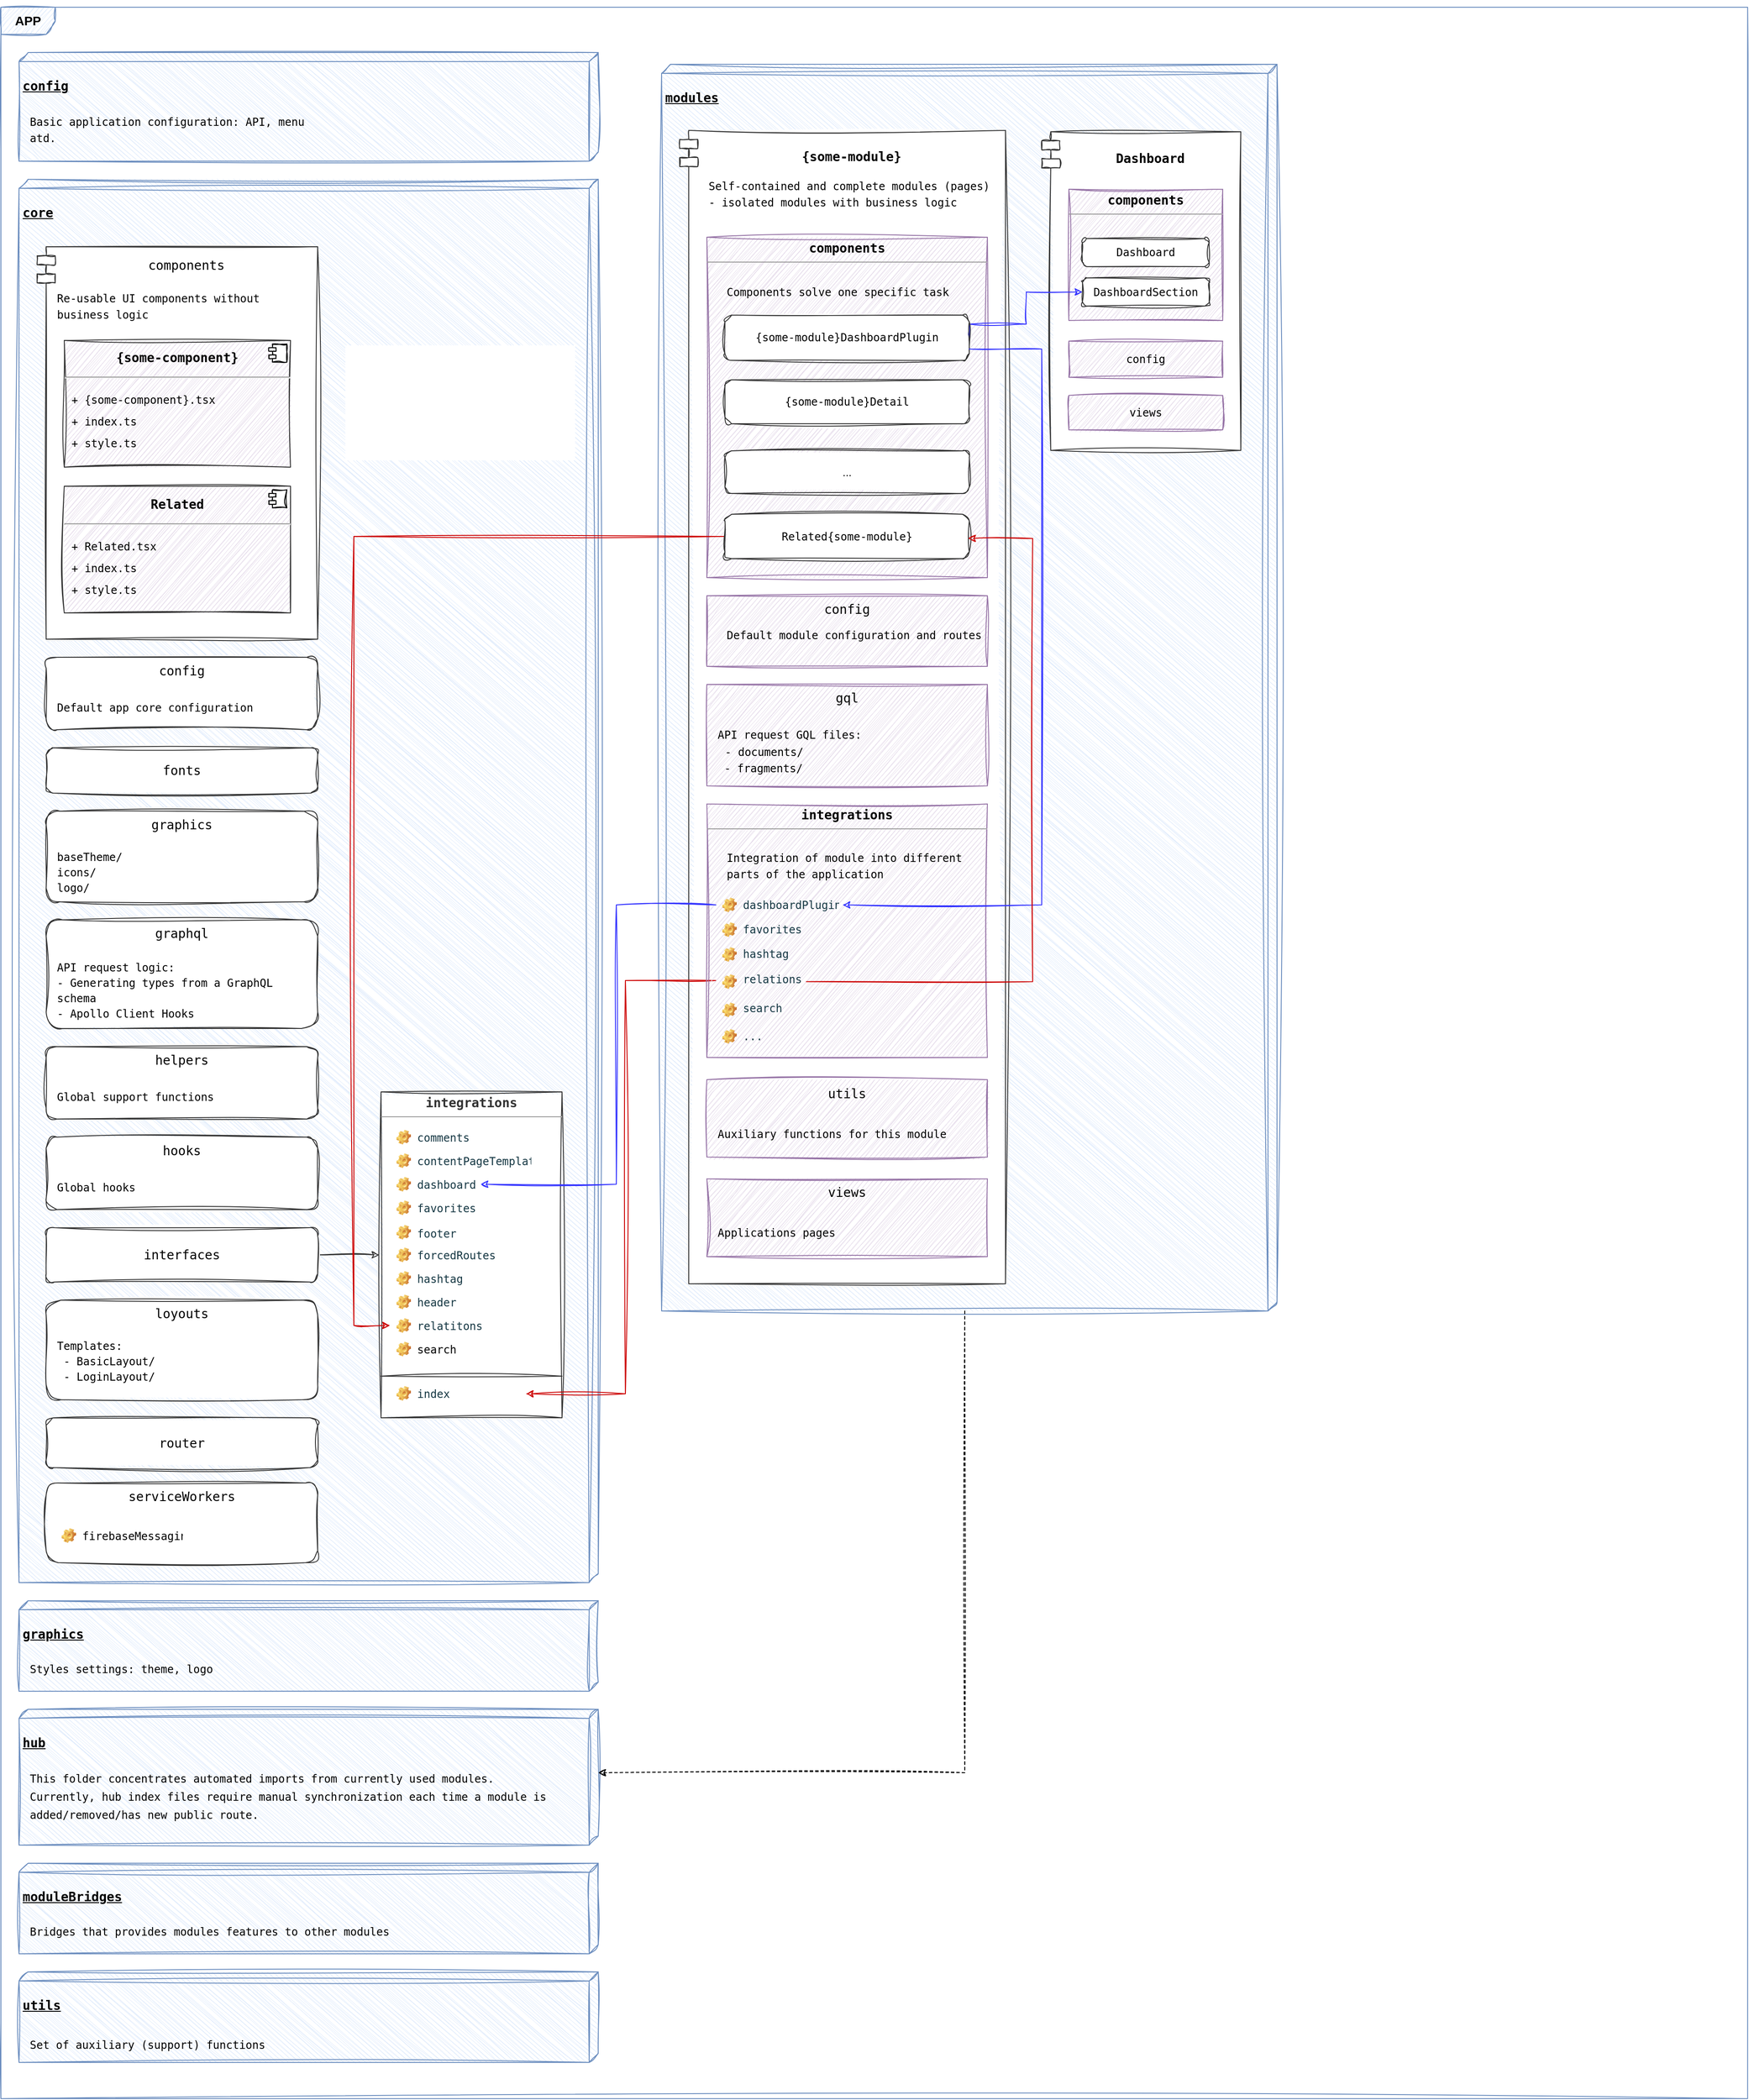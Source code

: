 <mxfile version="22.0.8" type="github">
  <diagram name="Page-1" id="Y3dpBx2czhUlw8gVgYeN">
    <mxGraphModel dx="1953" dy="2328" grid="1" gridSize="10" guides="1" tooltips="1" connect="1" arrows="1" fold="1" page="1" pageScale="1" pageWidth="850" pageHeight="1100" math="0" shadow="0">
      <root>
        <mxCell id="0" />
        <mxCell id="1" parent="0" />
        <mxCell id="_rkBrbnvYBGXYP3k8nYn-187" value="&lt;h3&gt;&lt;b&gt;APP&lt;/b&gt;&lt;/h3&gt;" style="shape=umlFrame;whiteSpace=wrap;html=1;pointerEvents=0;labelBackgroundColor=none;fillColor=#dae8fc;strokeColor=#6c8ebf;sketch=1;curveFitting=1;jiggle=2;" parent="1" vertex="1">
          <mxGeometry x="150" y="-1020" width="1930" height="2310" as="geometry" />
        </mxCell>
        <mxCell id="_rkBrbnvYBGXYP3k8nYn-163" value="&lt;h3&gt;&lt;code&gt;core&lt;/code&gt;&lt;br&gt;&lt;/h3&gt;" style="verticalAlign=top;align=left;spacingTop=8;spacingLeft=2;spacingRight=12;shape=cube;size=10;direction=south;fontStyle=4;html=1;whiteSpace=wrap;labelBackgroundColor=none;fillColor=#dae8fc;strokeColor=#6c8ebf;sketch=1;curveFitting=1;jiggle=2;" parent="1" vertex="1">
          <mxGeometry x="170" y="-830" width="640" height="1550" as="geometry" />
        </mxCell>
        <mxCell id="_rkBrbnvYBGXYP3k8nYn-166" value="&lt;code&gt;&lt;font style=&quot;font-size: 14px;&quot;&gt;config&lt;/font&gt;&lt;/code&gt;" style="rounded=1;whiteSpace=wrap;html=1;labelBackgroundColor=none;sketch=1;curveFitting=1;jiggle=2;verticalAlign=top;strokeColor=#333333;" parent="1" vertex="1">
          <mxGeometry x="200" y="-302" width="300" height="80" as="geometry" />
        </mxCell>
        <mxCell id="_rkBrbnvYBGXYP3k8nYn-174" value="&lt;code&gt;&lt;font style=&quot;font-size: 14px;&quot;&gt;serviceWorkers&lt;/font&gt;&lt;/code&gt;" style="rounded=1;whiteSpace=wrap;html=1;labelBackgroundColor=none;sketch=1;curveFitting=1;jiggle=2;strokeColor=#333333;verticalAlign=top;" parent="1" vertex="1">
          <mxGeometry x="200" y="610" width="300" height="88" as="geometry" />
        </mxCell>
        <mxCell id="_rkBrbnvYBGXYP3k8nYn-175" value="&lt;code&gt;&lt;font style=&quot;font-size: 14px;&quot;&gt;router&lt;/font&gt;&lt;/code&gt;" style="rounded=1;whiteSpace=wrap;html=1;labelBackgroundColor=none;sketch=1;curveFitting=1;jiggle=2;strokeColor=#333333;" parent="1" vertex="1">
          <mxGeometry x="200" y="538" width="300" height="55" as="geometry" />
        </mxCell>
        <mxCell id="_rkBrbnvYBGXYP3k8nYn-188" value="&lt;h3&gt;&lt;code&gt;config&lt;/code&gt;&lt;br&gt;&lt;/h3&gt;" style="verticalAlign=top;align=left;spacingTop=8;spacingLeft=2;spacingRight=12;shape=cube;size=10;direction=south;fontStyle=4;html=1;whiteSpace=wrap;labelBackgroundColor=none;fillColor=#dae8fc;strokeColor=#6c8ebf;sketch=1;curveFitting=1;jiggle=2;" parent="1" vertex="1">
          <mxGeometry x="170" y="-970" width="640" height="120" as="geometry" />
        </mxCell>
        <mxCell id="_rkBrbnvYBGXYP3k8nYn-189" value="&lt;h3&gt;&lt;code&gt;graphics&lt;/code&gt;&lt;br&gt;&lt;/h3&gt;" style="verticalAlign=top;align=left;spacingTop=8;spacingLeft=2;spacingRight=12;shape=cube;size=10;direction=south;fontStyle=4;html=1;whiteSpace=wrap;labelBackgroundColor=none;fillColor=#dae8fc;strokeColor=#6c8ebf;sketch=1;curveFitting=1;jiggle=2;" parent="1" vertex="1">
          <mxGeometry x="170" y="740" width="640" height="100" as="geometry" />
        </mxCell>
        <mxCell id="_rkBrbnvYBGXYP3k8nYn-190" value="&lt;h3&gt;&lt;code&gt;hub&lt;/code&gt;&lt;br&gt;&lt;/h3&gt;" style="verticalAlign=top;align=left;spacingTop=8;spacingLeft=2;spacingRight=12;shape=cube;size=10;direction=south;fontStyle=4;html=1;whiteSpace=wrap;labelBackgroundColor=none;fillColor=#dae8fc;strokeColor=#6c8ebf;sketch=1;curveFitting=1;jiggle=2;" parent="1" vertex="1">
          <mxGeometry x="170" y="860" width="640" height="150" as="geometry" />
        </mxCell>
        <mxCell id="_rkBrbnvYBGXYP3k8nYn-191" value="&lt;h3&gt;&lt;code&gt;moduleBridges&lt;/code&gt;&lt;br&gt;&lt;/h3&gt;" style="verticalAlign=top;align=left;spacingTop=8;spacingLeft=2;spacingRight=12;shape=cube;size=10;direction=south;fontStyle=4;html=1;whiteSpace=wrap;labelBackgroundColor=none;fillColor=#dae8fc;strokeColor=#6c8ebf;sketch=1;curveFitting=1;jiggle=2;" parent="1" vertex="1">
          <mxGeometry x="170" y="1030" width="640" height="100" as="geometry" />
        </mxCell>
        <mxCell id="_rkBrbnvYBGXYP3k8nYn-192" value="&lt;h3&gt;&lt;code&gt;modules&lt;/code&gt;&lt;br&gt;&lt;/h3&gt;" style="verticalAlign=top;align=left;spacingTop=8;spacingLeft=2;spacingRight=12;shape=cube;size=10;direction=south;fontStyle=4;html=1;whiteSpace=wrap;labelBackgroundColor=none;fillColor=#dae8fc;strokeColor=#6c8ebf;sketch=1;curveFitting=1;jiggle=2;" parent="1" vertex="1">
          <mxGeometry x="880" y="-957" width="680" height="1377" as="geometry" />
        </mxCell>
        <mxCell id="_rkBrbnvYBGXYP3k8nYn-193" value="&lt;h3&gt;&lt;code&gt;utils&lt;/code&gt;&lt;br&gt;&lt;/h3&gt;" style="verticalAlign=top;align=left;spacingTop=8;spacingLeft=2;spacingRight=12;shape=cube;size=10;direction=south;fontStyle=4;html=1;whiteSpace=wrap;labelBackgroundColor=none;fillColor=#dae8fc;strokeColor=#6c8ebf;sketch=1;curveFitting=1;jiggle=2;" parent="1" vertex="1">
          <mxGeometry x="170" y="1150" width="640" height="100" as="geometry" />
        </mxCell>
        <mxCell id="_rkBrbnvYBGXYP3k8nYn-194" value="&lt;h3&gt;&lt;code style=&quot;&quot;&gt;{some-module&lt;span style=&quot;&quot; class=&quot;o&quot;&gt;}&lt;/span&gt;&lt;/code&gt;&lt;/h3&gt;" style="shape=module;align=left;spacingLeft=20;align=center;verticalAlign=top;whiteSpace=wrap;html=1;labelBackgroundColor=none;sketch=1;curveFitting=1;jiggle=2;strokeColor=#333333;" parent="1" vertex="1">
          <mxGeometry x="900" y="-884" width="360" height="1274" as="geometry" />
        </mxCell>
        <mxCell id="_rkBrbnvYBGXYP3k8nYn-195" value="&lt;code&gt;&lt;font style=&quot;font-size: 14px;&quot;&gt;config&lt;/font&gt;&lt;/code&gt;" style="html=1;whiteSpace=wrap;labelBackgroundColor=none;fillColor=#e1d5e7;strokeColor=#9673a6;sketch=1;curveFitting=1;jiggle=2;verticalAlign=top;" parent="1" vertex="1">
          <mxGeometry x="930" y="-370" width="310" height="78" as="geometry" />
        </mxCell>
        <mxCell id="_rkBrbnvYBGXYP3k8nYn-196" value="&lt;code&gt;&lt;font style=&quot;font-size: 14px;&quot;&gt;gql&lt;/font&gt;&lt;/code&gt;" style="html=1;whiteSpace=wrap;labelBackgroundColor=none;fillColor=#e1d5e7;strokeColor=#9673a6;sketch=1;curveFitting=1;jiggle=2;verticalAlign=top;" parent="1" vertex="1">
          <mxGeometry x="930" y="-272" width="310" height="112" as="geometry" />
        </mxCell>
        <mxCell id="_rkBrbnvYBGXYP3k8nYn-197" value="&lt;code&gt;&lt;font style=&quot;font-size: 14px;&quot;&gt;utils&lt;/font&gt;&lt;/code&gt;" style="html=1;whiteSpace=wrap;labelBackgroundColor=none;fillColor=#e1d5e7;strokeColor=#9673a6;sketch=1;curveFitting=1;jiggle=2;verticalAlign=top;" parent="1" vertex="1">
          <mxGeometry x="930" y="164.5" width="310" height="85.5" as="geometry" />
        </mxCell>
        <mxCell id="_rkBrbnvYBGXYP3k8nYn-198" value="&lt;code&gt;&lt;font style=&quot;font-size: 14px;&quot;&gt;views&lt;/font&gt;&lt;/code&gt;" style="html=1;whiteSpace=wrap;labelBackgroundColor=none;fillColor=#e1d5e7;strokeColor=#9673a6;sketch=1;curveFitting=1;jiggle=2;verticalAlign=top;" parent="1" vertex="1">
          <mxGeometry x="930" y="274" width="310" height="86" as="geometry" />
        </mxCell>
        <mxCell id="_rkBrbnvYBGXYP3k8nYn-199" value="&lt;h3&gt;&lt;font face=&quot;monospace&quot;&gt;Dashboard&lt;/font&gt;&lt;/h3&gt;" style="shape=module;align=left;spacingLeft=20;align=center;verticalAlign=top;whiteSpace=wrap;html=1;labelBackgroundColor=none;sketch=1;curveFitting=1;jiggle=2;strokeColor=#333333;" parent="1" vertex="1">
          <mxGeometry x="1300" y="-882.5" width="220" height="352" as="geometry" />
        </mxCell>
        <mxCell id="_rkBrbnvYBGXYP3k8nYn-200" value="&lt;code&gt;config&lt;/code&gt;" style="html=1;whiteSpace=wrap;labelBackgroundColor=none;fillColor=#e1d5e7;strokeColor=#9673a6;sketch=1;curveFitting=1;jiggle=2;" parent="1" vertex="1">
          <mxGeometry x="1330" y="-651.25" width="170" height="40" as="geometry" />
        </mxCell>
        <mxCell id="_rkBrbnvYBGXYP3k8nYn-201" value="&lt;code&gt;views&lt;/code&gt;" style="html=1;whiteSpace=wrap;labelBackgroundColor=none;fillColor=#e1d5e7;strokeColor=#9673a6;sketch=1;curveFitting=1;jiggle=2;" parent="1" vertex="1">
          <mxGeometry x="1330" y="-591.25" width="170" height="38" as="geometry" />
        </mxCell>
        <mxCell id="_rkBrbnvYBGXYP3k8nYn-202" value="&lt;p style=&quot;margin:0px;margin-top:4px;text-align:center;&quot;&gt;&lt;font style=&quot;font-size: 14px;&quot; face=&quot;monospace&quot;&gt;&lt;b style=&quot;&quot;&gt;components&lt;/b&gt;&lt;/font&gt;&lt;/p&gt;&lt;hr size=&quot;1&quot;&gt;&lt;div style=&quot;height:2px;&quot;&gt;&lt;/div&gt;" style="verticalAlign=top;align=left;overflow=fill;fontSize=12;fontFamily=Helvetica;html=1;whiteSpace=wrap;labelBackgroundColor=none;fillColor=#e1d5e7;strokeColor=#9673a6;sketch=1;curveFitting=1;jiggle=2;" parent="1" vertex="1">
          <mxGeometry x="1330" y="-819" width="170" height="145" as="geometry" />
        </mxCell>
        <mxCell id="_rkBrbnvYBGXYP3k8nYn-203" value="&lt;font face=&quot;monospace&quot;&gt;Dashboard&lt;/font&gt;" style="rounded=1;whiteSpace=wrap;html=1;labelBackgroundColor=none;sketch=1;curveFitting=1;jiggle=2;strokeColor=#333333;" parent="1" vertex="1">
          <mxGeometry x="1345" y="-764.5" width="140" height="31" as="geometry" />
        </mxCell>
        <mxCell id="_rkBrbnvYBGXYP3k8nYn-204" value="&lt;font face=&quot;monospace&quot;&gt;DashboardSection&lt;/font&gt;" style="rounded=1;whiteSpace=wrap;html=1;labelBackgroundColor=none;sketch=1;curveFitting=1;jiggle=2;strokeColor=#333333;" parent="1" vertex="1">
          <mxGeometry x="1345" y="-721" width="140" height="31" as="geometry" />
        </mxCell>
        <mxCell id="PLP827iKx-bBwfpW8Wqi-1" value="&lt;p style=&quot;line-height: 77%;&quot;&gt;&lt;font style=&quot;font-size: 12px;&quot; face=&quot;monospace&quot;&gt;Basic application configuration: API, menu atd.&lt;/font&gt;&lt;br&gt;&lt;/p&gt;" style="text;html=1;strokeColor=none;fillColor=none;align=left;verticalAlign=middle;whiteSpace=wrap;rounded=0;fontSize=20;fontFamily=Architects Daughter;sketch=1;curveFitting=1;jiggle=2;" vertex="1" parent="1">
          <mxGeometry x="180" y="-900" width="320" height="30" as="geometry" />
        </mxCell>
        <mxCell id="PLP827iKx-bBwfpW8Wqi-3" value="&lt;font style=&quot;font-size: 14px;&quot; face=&quot;monospace&quot;&gt;components&lt;/font&gt;" style="shape=module;align=left;spacingLeft=20;align=center;verticalAlign=top;whiteSpace=wrap;html=1;sketch=1;hachureGap=4;jiggle=2;curveFitting=1;fontFamily=Architects Daughter;fontSource=https%3A%2F%2Ffonts.googleapis.com%2Fcss%3Ffamily%3DArchitects%2BDaughter;fontSize=20;strokeColor=#333333;" vertex="1" parent="1">
          <mxGeometry x="190" y="-755.5" width="310" height="433.5" as="geometry" />
        </mxCell>
        <mxCell id="PLP827iKx-bBwfpW8Wqi-4" value="&lt;p style=&quot;line-height: 77%;&quot;&gt;&lt;font style=&quot;font-size: 12px;&quot; face=&quot;monospace&quot;&gt;Re-usable UI components without business logic&lt;/font&gt;&lt;br&gt;&lt;/p&gt;" style="text;html=1;strokeColor=none;fillColor=none;align=left;verticalAlign=middle;whiteSpace=wrap;rounded=0;fontSize=20;fontFamily=Architects Daughter;sketch=1;curveFitting=1;jiggle=2;" vertex="1" parent="1">
          <mxGeometry x="210" y="-705.5" width="280" height="30" as="geometry" />
        </mxCell>
        <mxCell id="PLP827iKx-bBwfpW8Wqi-6" value="&lt;p style=&quot;line-height: 77%;&quot;&gt;&lt;font style=&quot;font-size: 12px;&quot; face=&quot;monospace&quot;&gt;Default app core configuration&lt;/font&gt;&lt;br&gt;&lt;/p&gt;" style="text;html=1;strokeColor=none;fillColor=none;align=left;verticalAlign=middle;whiteSpace=wrap;rounded=0;fontSize=20;fontFamily=Architects Daughter;sketch=1;curveFitting=1;jiggle=2;" vertex="1" parent="1">
          <mxGeometry x="210" y="-262" width="280" height="30" as="geometry" />
        </mxCell>
        <mxCell id="PLP827iKx-bBwfpW8Wqi-7" value="&lt;font face=&quot;monospace&quot;&gt;&lt;span style=&quot;font-size: 14px;&quot;&gt;fonts&lt;/span&gt;&lt;/font&gt;" style="rounded=1;whiteSpace=wrap;html=1;labelBackgroundColor=none;sketch=1;curveFitting=1;jiggle=2;verticalAlign=middle;strokeColor=#333333;" vertex="1" parent="1">
          <mxGeometry x="200" y="-202" width="300" height="50" as="geometry" />
        </mxCell>
        <mxCell id="PLP827iKx-bBwfpW8Wqi-8" value="&lt;font style=&quot;font-size: 14px;&quot; face=&quot;monospace&quot;&gt;graphics&lt;/font&gt;" style="rounded=1;whiteSpace=wrap;html=1;labelBackgroundColor=none;sketch=1;curveFitting=1;jiggle=2;verticalAlign=top;strokeColor=#333333;" vertex="1" parent="1">
          <mxGeometry x="200" y="-132" width="300" height="100" as="geometry" />
        </mxCell>
        <mxCell id="PLP827iKx-bBwfpW8Wqi-9" value="&lt;p style=&quot;line-height: 70%;&quot;&gt;&lt;font face=&quot;monospace&quot;&gt;&lt;span style=&quot;font-size: 12px;&quot;&gt;baseTheme/&lt;br&gt;icons/&lt;br&gt;logo/&lt;br&gt;&lt;/span&gt;&lt;/font&gt;&lt;/p&gt;" style="text;html=1;strokeColor=none;fillColor=none;align=left;verticalAlign=middle;whiteSpace=wrap;rounded=0;fontSize=20;fontFamily=Architects Daughter;sketch=1;curveFitting=1;jiggle=2;" vertex="1" parent="1">
          <mxGeometry x="210" y="-91" width="280" height="50" as="geometry" />
        </mxCell>
        <mxCell id="PLP827iKx-bBwfpW8Wqi-11" value="&lt;font style=&quot;font-size: 14px;&quot; face=&quot;monospace&quot;&gt;graphql&lt;/font&gt;" style="rounded=1;whiteSpace=wrap;html=1;labelBackgroundColor=none;sketch=1;curveFitting=1;jiggle=2;verticalAlign=top;strokeColor=#333333;" vertex="1" parent="1">
          <mxGeometry x="200" y="-12" width="300" height="120" as="geometry" />
        </mxCell>
        <mxCell id="PLP827iKx-bBwfpW8Wqi-12" value="&lt;p style=&quot;line-height: 70%;&quot;&gt;&lt;font style=&quot;font-size: 12px;&quot;&gt;&lt;font style=&quot;&quot; face=&quot;monospace&quot;&gt;API request logic:&lt;br&gt;&lt;/font&gt;&lt;span style=&quot;font-family: monospace; background-color: initial;&quot;&gt;- Generating types from a GraphQL schema&lt;br&gt;&lt;/span&gt;&lt;span style=&quot;font-family: monospace; background-color: initial;&quot;&gt;- Apollo Client Hooks&lt;/span&gt;&lt;/font&gt;&lt;/p&gt;" style="text;html=1;strokeColor=none;fillColor=none;align=left;verticalAlign=middle;whiteSpace=wrap;rounded=0;fontSize=20;fontFamily=Architects Daughter;sketch=1;curveFitting=1;jiggle=2;" vertex="1" parent="1">
          <mxGeometry x="210" y="30" width="280" height="70" as="geometry" />
        </mxCell>
        <mxCell id="PLP827iKx-bBwfpW8Wqi-15" value="&lt;font face=&quot;monospace&quot;&gt;&lt;span style=&quot;font-size: 14px;&quot;&gt;helpers&lt;/span&gt;&lt;/font&gt;" style="rounded=1;whiteSpace=wrap;html=1;labelBackgroundColor=none;sketch=1;curveFitting=1;jiggle=2;verticalAlign=top;strokeColor=#333333;" vertex="1" parent="1">
          <mxGeometry x="200" y="128" width="300" height="80" as="geometry" />
        </mxCell>
        <mxCell id="PLP827iKx-bBwfpW8Wqi-16" value="&lt;p style=&quot;line-height: 77%;&quot;&gt;&lt;font style=&quot;font-size: 12px;&quot; face=&quot;monospace&quot;&gt;Global support functions&lt;/font&gt;&lt;br&gt;&lt;/p&gt;" style="text;html=1;strokeColor=none;fillColor=none;align=left;verticalAlign=middle;whiteSpace=wrap;rounded=0;fontSize=20;fontFamily=Architects Daughter;sketch=1;curveFitting=1;jiggle=2;" vertex="1" parent="1">
          <mxGeometry x="210" y="168" width="280" height="30" as="geometry" />
        </mxCell>
        <mxCell id="PLP827iKx-bBwfpW8Wqi-17" value="&lt;font face=&quot;monospace&quot;&gt;&lt;span style=&quot;font-size: 14px;&quot;&gt;hooks&lt;/span&gt;&lt;/font&gt;" style="rounded=1;whiteSpace=wrap;html=1;labelBackgroundColor=none;sketch=1;curveFitting=1;jiggle=2;verticalAlign=top;strokeColor=#333333;" vertex="1" parent="1">
          <mxGeometry x="200" y="228" width="300" height="80" as="geometry" />
        </mxCell>
        <mxCell id="PLP827iKx-bBwfpW8Wqi-18" value="&lt;p style=&quot;line-height: 77%;&quot;&gt;&lt;font style=&quot;font-size: 12px;&quot; face=&quot;monospace&quot;&gt;Global hooks&lt;/font&gt;&lt;br&gt;&lt;/p&gt;" style="text;html=1;strokeColor=none;fillColor=none;align=left;verticalAlign=middle;whiteSpace=wrap;rounded=0;fontSize=20;fontFamily=Architects Daughter;sketch=1;curveFitting=1;jiggle=2;" vertex="1" parent="1">
          <mxGeometry x="210" y="268" width="280" height="30" as="geometry" />
        </mxCell>
        <mxCell id="PLP827iKx-bBwfpW8Wqi-35" value="" style="edgeStyle=orthogonalEdgeStyle;rounded=0;sketch=1;hachureGap=4;jiggle=2;curveFitting=1;orthogonalLoop=1;jettySize=auto;html=1;fontFamily=Architects Daughter;fontSource=https%3A%2F%2Ffonts.googleapis.com%2Fcss%3Ffamily%3DArchitects%2BDaughter;fontSize=16;fontColor=#333333;strokeColor=#333333;entryX=-0.009;entryY=0.5;entryDx=0;entryDy=0;entryPerimeter=0;exitX=1;exitY=0.5;exitDx=0;exitDy=0;" edge="1" parent="1" source="PLP827iKx-bBwfpW8Wqi-19" target="PLP827iKx-bBwfpW8Wqi-21">
          <mxGeometry relative="1" as="geometry" />
        </mxCell>
        <mxCell id="PLP827iKx-bBwfpW8Wqi-19" value="&lt;font style=&quot;font-size: 14px;&quot; face=&quot;monospace&quot;&gt;interfaces&lt;/font&gt;" style="rounded=1;whiteSpace=wrap;html=1;labelBackgroundColor=none;sketch=1;curveFitting=1;jiggle=2;verticalAlign=middle;strokeColor=#333333;" vertex="1" parent="1">
          <mxGeometry x="200" y="328" width="300" height="60" as="geometry" />
        </mxCell>
        <mxCell id="PLP827iKx-bBwfpW8Wqi-21" value="&lt;p style=&quot;margin:0px;margin-top:4px;text-align:center;&quot;&gt;&lt;b style=&quot;background-color: initial;&quot;&gt;&lt;font style=&quot;font-size: 14px;&quot; face=&quot;monospace&quot;&gt;integrations&lt;/font&gt;&lt;/b&gt;&lt;/p&gt;&lt;hr size=&quot;1&quot;&gt;&lt;div style=&quot;height:2px;&quot;&gt;&lt;/div&gt;" style="verticalAlign=top;align=left;overflow=fill;fontSize=12;fontFamily=Helvetica;html=1;whiteSpace=wrap;labelBackgroundColor=none;sketch=1;curveFitting=1;jiggle=2;strokeColor=#333333;fontColor=#333333;" vertex="1" parent="1">
          <mxGeometry x="570" y="178" width="200" height="360" as="geometry" />
        </mxCell>
        <mxCell id="PLP827iKx-bBwfpW8Wqi-23" value="" style="line;strokeWidth=1;fillColor=none;align=left;verticalAlign=middle;spacingTop=-1;spacingLeft=3;spacingRight=3;rotatable=0;labelPosition=right;points=[];portConstraint=eastwest;strokeColor=#333333;labelBackgroundColor=none;fontColor=#333333;sketch=1;curveFitting=1;jiggle=2;" vertex="1" parent="1">
          <mxGeometry x="570" y="488" width="200" height="8" as="geometry" />
        </mxCell>
        <mxCell id="PLP827iKx-bBwfpW8Wqi-24" value="&lt;font face=&quot;monospace&quot;&gt;index&lt;/font&gt;" style="label;fontStyle=0;strokeColor=none;fillColor=none;align=left;verticalAlign=top;overflow=hidden;spacingLeft=28;spacingRight=4;rotatable=0;points=[[0,0.5],[1,0.5]];portConstraint=eastwest;imageWidth=16;imageHeight=16;whiteSpace=wrap;html=1;image=img/clipart/Gear_128x128.png;labelBackgroundColor=none;fontColor=#143642;sketch=1;curveFitting=1;jiggle=2;" vertex="1" parent="1">
          <mxGeometry x="580" y="498" width="160" height="26" as="geometry" />
        </mxCell>
        <mxCell id="PLP827iKx-bBwfpW8Wqi-25" value="&lt;font face=&quot;monospace&quot;&gt;comments&lt;/font&gt;" style="label;fontStyle=0;strokeColor=none;fillColor=none;align=left;verticalAlign=top;overflow=hidden;spacingLeft=28;spacingRight=4;rotatable=0;points=[[0,0.5],[1,0.5]];portConstraint=eastwest;imageWidth=16;imageHeight=16;whiteSpace=wrap;html=1;image=img/clipart/Gear_128x128.png;labelBackgroundColor=none;fontColor=#143642;sketch=1;curveFitting=1;jiggle=2;" vertex="1" parent="1">
          <mxGeometry x="580" y="215" width="120" height="26" as="geometry" />
        </mxCell>
        <mxCell id="PLP827iKx-bBwfpW8Wqi-26" value="&lt;font face=&quot;monospace&quot;&gt;contentPageTemplate&lt;/font&gt;" style="label;fontStyle=0;strokeColor=none;fillColor=none;align=left;verticalAlign=top;overflow=hidden;spacingLeft=28;spacingRight=4;rotatable=0;points=[[0,0.5],[1,0.5]];portConstraint=eastwest;imageWidth=16;imageHeight=16;whiteSpace=wrap;html=1;image=img/clipart/Gear_128x128.png;labelBackgroundColor=none;fontColor=#143642;sketch=1;curveFitting=1;jiggle=2;" vertex="1" parent="1">
          <mxGeometry x="580" y="241" width="160" height="26" as="geometry" />
        </mxCell>
        <mxCell id="PLP827iKx-bBwfpW8Wqi-27" value="&lt;font face=&quot;monospace&quot;&gt;dashboard&lt;/font&gt;" style="label;fontStyle=0;strokeColor=none;fillColor=none;align=left;verticalAlign=top;overflow=hidden;spacingLeft=28;spacingRight=4;rotatable=0;points=[[0,0.5],[1,0.5]];portConstraint=eastwest;imageWidth=16;imageHeight=16;whiteSpace=wrap;html=1;image=img/clipart/Gear_128x128.png;labelBackgroundColor=none;fontColor=#143642;sketch=1;curveFitting=1;jiggle=2;" vertex="1" parent="1">
          <mxGeometry x="580" y="267" width="100" height="26" as="geometry" />
        </mxCell>
        <mxCell id="PLP827iKx-bBwfpW8Wqi-28" value="&lt;font face=&quot;monospace&quot;&gt;favorites&lt;/font&gt;" style="label;fontStyle=0;strokeColor=none;fillColor=none;align=left;verticalAlign=top;overflow=hidden;spacingLeft=28;spacingRight=4;rotatable=0;points=[[0,0.5],[1,0.5]];portConstraint=eastwest;imageWidth=16;imageHeight=16;whiteSpace=wrap;html=1;image=img/clipart/Gear_128x128.png;labelBackgroundColor=none;fontColor=#143642;sketch=1;curveFitting=1;jiggle=2;" vertex="1" parent="1">
          <mxGeometry x="580" y="293" width="160" height="26" as="geometry" />
        </mxCell>
        <mxCell id="PLP827iKx-bBwfpW8Wqi-29" value="&lt;font face=&quot;monospace&quot;&gt;footer&lt;/font&gt;" style="label;fontStyle=0;strokeColor=none;fillColor=none;align=left;verticalAlign=top;overflow=hidden;spacingLeft=28;spacingRight=4;rotatable=0;points=[[0,0.5],[1,0.5]];portConstraint=eastwest;imageWidth=16;imageHeight=16;whiteSpace=wrap;html=1;image=img/clipart/Gear_128x128.png;labelBackgroundColor=none;fontColor=#143642;sketch=1;curveFitting=1;jiggle=2;" vertex="1" parent="1">
          <mxGeometry x="580" y="321" width="110.77" height="24" as="geometry" />
        </mxCell>
        <mxCell id="PLP827iKx-bBwfpW8Wqi-30" value="&lt;font face=&quot;monospace&quot;&gt;forcedRoutes&lt;/font&gt;" style="label;fontStyle=0;strokeColor=none;fillColor=none;align=left;verticalAlign=top;overflow=hidden;spacingLeft=28;spacingRight=4;rotatable=0;points=[[0,0.5],[1,0.5]];portConstraint=eastwest;imageWidth=16;imageHeight=16;whiteSpace=wrap;html=1;image=img/clipart/Gear_128x128.png;labelBackgroundColor=none;fontColor=#143642;sketch=1;curveFitting=1;jiggle=2;" vertex="1" parent="1">
          <mxGeometry x="580" y="345" width="160" height="26" as="geometry" />
        </mxCell>
        <mxCell id="PLP827iKx-bBwfpW8Wqi-31" value="&lt;font face=&quot;monospace&quot;&gt;hashtag&lt;/font&gt;" style="label;fontStyle=0;strokeColor=none;fillColor=none;align=left;verticalAlign=top;overflow=hidden;spacingLeft=28;spacingRight=4;rotatable=0;points=[[0,0.5],[1,0.5]];portConstraint=eastwest;imageWidth=16;imageHeight=16;whiteSpace=wrap;html=1;image=img/clipart/Gear_128x128.png;labelBackgroundColor=none;fontColor=#143642;sketch=1;curveFitting=1;jiggle=2;" vertex="1" parent="1">
          <mxGeometry x="580" y="371" width="120" height="26" as="geometry" />
        </mxCell>
        <mxCell id="PLP827iKx-bBwfpW8Wqi-32" value="&lt;font face=&quot;monospace&quot;&gt;header&lt;/font&gt;" style="label;fontStyle=0;strokeColor=none;fillColor=none;align=left;verticalAlign=top;overflow=hidden;spacingLeft=28;spacingRight=4;rotatable=0;points=[[0,0.5],[1,0.5]];portConstraint=eastwest;imageWidth=16;imageHeight=16;whiteSpace=wrap;html=1;image=img/clipart/Gear_128x128.png;labelBackgroundColor=none;fontColor=#143642;sketch=1;curveFitting=1;jiggle=2;" vertex="1" parent="1">
          <mxGeometry x="580" y="397" width="160" height="26" as="geometry" />
        </mxCell>
        <mxCell id="PLP827iKx-bBwfpW8Wqi-33" value="&lt;font face=&quot;monospace&quot;&gt;relatitons&lt;/font&gt;" style="label;fontStyle=0;strokeColor=none;fillColor=none;align=left;verticalAlign=top;overflow=hidden;spacingLeft=28;spacingRight=4;rotatable=0;points=[[0,0.5],[1,0.5]];portConstraint=eastwest;imageWidth=16;imageHeight=16;whiteSpace=wrap;html=1;image=img/clipart/Gear_128x128.png;labelBackgroundColor=none;fontColor=#143642;sketch=1;curveFitting=1;jiggle=2;" vertex="1" parent="1">
          <mxGeometry x="580" y="423" width="110" height="26" as="geometry" />
        </mxCell>
        <mxCell id="PLP827iKx-bBwfpW8Wqi-34" value="&lt;font face=&quot;monospace&quot;&gt;search&lt;/font&gt;" style="label;fontStyle=0;strokeColor=none;fillColor=none;align=left;verticalAlign=top;overflow=hidden;spacingLeft=28;spacingRight=4;rotatable=0;points=[[0,0.5],[1,0.5]];portConstraint=eastwest;imageWidth=16;imageHeight=16;whiteSpace=wrap;html=1;image=img/clipart/Gear_128x128.png;labelBackgroundColor=none;fontColor=default;sketch=1;curveFitting=1;jiggle=2;" vertex="1" parent="1">
          <mxGeometry x="580" y="449" width="160" height="26" as="geometry" />
        </mxCell>
        <mxCell id="PLP827iKx-bBwfpW8Wqi-36" value="&lt;p style=&quot;margin:0px;margin-top:6px;text-align:center;&quot;&gt;&lt;font style=&quot;font-size: 14px;&quot; face=&quot;monospace&quot;&gt;&lt;b&gt;{some-component}&lt;/b&gt;&lt;br&gt;&lt;/font&gt;&lt;/p&gt;&lt;hr&gt;&lt;p style=&quot;margin:0px;margin-left:8px;&quot;&gt;&lt;font style=&quot;font-size: 12px;&quot; face=&quot;monospace&quot;&gt;+ {some-component}.tsx&lt;br&gt;+ index.ts&lt;br&gt;+ style.ts&lt;/font&gt;&lt;/p&gt;" style="align=left;overflow=fill;html=1;dropTarget=0;whiteSpace=wrap;sketch=1;hachureGap=4;jiggle=2;curveFitting=1;fontFamily=Architects Daughter;fontSource=https%3A%2F%2Ffonts.googleapis.com%2Fcss%3Ffamily%3DArchitects%2BDaughter;fontSize=20;fillColor=#e1d5e7;strokeColor=#333333;" vertex="1" parent="1">
          <mxGeometry x="220" y="-652" width="250" height="140" as="geometry" />
        </mxCell>
        <mxCell id="PLP827iKx-bBwfpW8Wqi-37" value="" style="shape=component;jettyWidth=8;jettyHeight=4;sketch=1;hachureGap=4;jiggle=2;curveFitting=1;fontFamily=Architects Daughter;fontSource=https%3A%2F%2Ffonts.googleapis.com%2Fcss%3Ffamily%3DArchitects%2BDaughter;fontSize=20;" vertex="1" parent="PLP827iKx-bBwfpW8Wqi-36">
          <mxGeometry x="1" width="20" height="20" relative="1" as="geometry">
            <mxPoint x="-24" y="4" as="offset" />
          </mxGeometry>
        </mxCell>
        <mxCell id="PLP827iKx-bBwfpW8Wqi-38" value="&lt;p style=&quot;margin:0px;margin-top:6px;text-align:center;&quot;&gt;&lt;font face=&quot;monospace&quot;&gt;&lt;span style=&quot;font-size: 14px;&quot;&gt;&lt;b&gt;Related&lt;/b&gt;&lt;/span&gt;&lt;/font&gt;&lt;/p&gt;&lt;hr&gt;&lt;p style=&quot;margin:0px;margin-left:8px;&quot;&gt;&lt;font style=&quot;font-size: 12px;&quot; face=&quot;monospace&quot;&gt;+ Related.tsx&lt;br&gt;+ index.ts&lt;br&gt;+ style.ts&lt;/font&gt;&lt;/p&gt;" style="align=left;overflow=fill;html=1;dropTarget=0;whiteSpace=wrap;sketch=1;hachureGap=4;jiggle=2;curveFitting=1;fontFamily=Architects Daughter;fontSource=https%3A%2F%2Ffonts.googleapis.com%2Fcss%3Ffamily%3DArchitects%2BDaughter;fontSize=20;fillColor=#e1d5e7;strokeColor=#333333;" vertex="1" parent="1">
          <mxGeometry x="220" y="-491" width="250" height="140" as="geometry" />
        </mxCell>
        <mxCell id="PLP827iKx-bBwfpW8Wqi-39" value="" style="shape=component;jettyWidth=8;jettyHeight=4;sketch=1;hachureGap=4;jiggle=2;curveFitting=1;fontFamily=Architects Daughter;fontSource=https%3A%2F%2Ffonts.googleapis.com%2Fcss%3Ffamily%3DArchitects%2BDaughter;fontSize=20;" vertex="1" parent="PLP827iKx-bBwfpW8Wqi-38">
          <mxGeometry x="1" width="20" height="20" relative="1" as="geometry">
            <mxPoint x="-24" y="4" as="offset" />
          </mxGeometry>
        </mxCell>
        <mxCell id="PLP827iKx-bBwfpW8Wqi-40" value="&lt;font style=&quot;font-size: 14px;&quot; face=&quot;monospace&quot;&gt;loyouts&lt;/font&gt;" style="rounded=1;whiteSpace=wrap;html=1;labelBackgroundColor=none;sketch=1;curveFitting=1;jiggle=2;verticalAlign=top;strokeColor=#333333;" vertex="1" parent="1">
          <mxGeometry x="200" y="408" width="300" height="110" as="geometry" />
        </mxCell>
        <mxCell id="PLP827iKx-bBwfpW8Wqi-41" value="&lt;p style=&quot;line-height: 70%;&quot;&gt;&lt;font face=&quot;monospace&quot;&gt;&lt;span style=&quot;font-size: 12px;&quot;&gt;Templates:&lt;br&gt;&amp;nbsp;- BasicLayout/&lt;br&gt;&amp;nbsp;- LoginLayout/&lt;br&gt;&lt;/span&gt;&lt;/font&gt;&lt;/p&gt;" style="text;html=1;strokeColor=none;fillColor=none;align=left;verticalAlign=middle;whiteSpace=wrap;rounded=0;fontSize=20;fontFamily=Architects Daughter;sketch=1;curveFitting=1;jiggle=2;" vertex="1" parent="1">
          <mxGeometry x="210" y="449" width="280" height="50" as="geometry" />
        </mxCell>
        <mxCell id="PLP827iKx-bBwfpW8Wqi-43" value="&lt;font style=&quot;font-size: 12px;&quot; face=&quot;monospace&quot;&gt;firebaseMessaging&lt;/font&gt;" style="label;fontStyle=0;strokeColor=none;fillColor=none;align=left;verticalAlign=top;overflow=hidden;spacingLeft=28;spacingRight=4;rotatable=0;points=[[0,0.5],[1,0.5]];portConstraint=eastwest;imageWidth=16;imageHeight=16;whiteSpace=wrap;html=1;image=img/clipart/Gear_128x128.png;sketch=1;hachureGap=4;jiggle=2;curveFitting=1;fontFamily=Architects Daughter;fontSource=https%3A%2F%2Ffonts.googleapis.com%2Fcss%3Ffamily%3DArchitects%2BDaughter;fontSize=20;" vertex="1" parent="1">
          <mxGeometry x="210" y="648" width="145" height="40" as="geometry" />
        </mxCell>
        <mxCell id="PLP827iKx-bBwfpW8Wqi-44" value="&lt;p style=&quot;line-height: 77%;&quot;&gt;&lt;font style=&quot;font-size: 12px;&quot; face=&quot;monospace&quot;&gt;Styles settings: theme, logo&lt;/font&gt;&lt;br&gt;&lt;/p&gt;" style="text;html=1;strokeColor=none;fillColor=none;align=left;verticalAlign=middle;whiteSpace=wrap;rounded=0;fontSize=20;fontFamily=Architects Daughter;sketch=1;curveFitting=1;jiggle=2;" vertex="1" parent="1">
          <mxGeometry x="180" y="800" width="280" height="30" as="geometry" />
        </mxCell>
        <mxCell id="PLP827iKx-bBwfpW8Wqi-45" value="&lt;div style=&quot;line-height: 90%;&quot;&gt;&lt;font style=&quot;font-size: 12px;&quot; face=&quot;monospace&quot;&gt;This folder concentrates automated imports from currently used modules.&lt;/font&gt;&lt;/div&gt;&lt;div style=&quot;line-height: 90%;&quot;&gt;&lt;font style=&quot;font-size: 12px;&quot; face=&quot;monospace&quot;&gt;Currently, hub index files require manual synchronization each time a module is added/removed/has new public route.&lt;/font&gt;&lt;/div&gt;" style="text;html=1;strokeColor=none;fillColor=none;align=left;verticalAlign=middle;whiteSpace=wrap;rounded=0;fontSize=20;fontFamily=Architects Daughter;sketch=1;curveFitting=1;jiggle=2;" vertex="1" parent="1">
          <mxGeometry x="180" y="920" width="600" height="70" as="geometry" />
        </mxCell>
        <mxCell id="PLP827iKx-bBwfpW8Wqi-46" value="&lt;p style=&quot;line-height: 77%;&quot;&gt;&lt;font style=&quot;font-size: 12px;&quot; face=&quot;monospace&quot;&gt;Bridges that provides modules features to other modules&lt;/font&gt;&lt;br&gt;&lt;/p&gt;" style="text;html=1;strokeColor=none;fillColor=none;align=left;verticalAlign=middle;whiteSpace=wrap;rounded=0;fontSize=20;fontFamily=Architects Daughter;sketch=1;curveFitting=1;jiggle=2;" vertex="1" parent="1">
          <mxGeometry x="180" y="1090" width="600" height="30" as="geometry" />
        </mxCell>
        <mxCell id="PLP827iKx-bBwfpW8Wqi-47" value="&lt;p style=&quot;line-height: 77%;&quot;&gt;&lt;font style=&quot;font-size: 12px;&quot; face=&quot;monospace&quot;&gt;Set of auxiliary (support) functions&lt;/font&gt;&lt;br&gt;&lt;/p&gt;" style="text;html=1;strokeColor=none;fillColor=none;align=left;verticalAlign=middle;whiteSpace=wrap;rounded=0;fontSize=20;fontFamily=Architects Daughter;sketch=1;curveFitting=1;jiggle=2;" vertex="1" parent="1">
          <mxGeometry x="180" y="1215" width="600" height="30" as="geometry" />
        </mxCell>
        <mxCell id="_rkBrbnvYBGXYP3k8nYn-205" value="&lt;p style=&quot;margin:0px;margin-top:4px;text-align:center;&quot;&gt;&lt;font style=&quot;font-size: 14px;&quot; face=&quot;monospace&quot;&gt;&lt;b&gt;components&lt;/b&gt;&lt;/font&gt;&lt;/p&gt;&lt;hr size=&quot;1&quot;&gt;&lt;div style=&quot;height:2px;&quot;&gt;&lt;/div&gt;" style="verticalAlign=top;align=left;overflow=fill;fontSize=12;fontFamily=Helvetica;html=1;whiteSpace=wrap;labelBackgroundColor=none;fillColor=#e1d5e7;strokeColor=#9673a6;sketch=1;curveFitting=1;jiggle=2;" parent="1" vertex="1">
          <mxGeometry x="930" y="-766" width="310" height="376" as="geometry" />
        </mxCell>
        <mxCell id="PLP827iKx-bBwfpW8Wqi-66" style="edgeStyle=orthogonalEdgeStyle;rounded=0;sketch=1;hachureGap=4;jiggle=2;curveFitting=1;orthogonalLoop=1;jettySize=auto;html=1;exitX=1;exitY=0.5;exitDx=0;exitDy=0;entryX=0;entryY=0.5;entryDx=0;entryDy=0;fontFamily=Architects Daughter;fontSource=https%3A%2F%2Ffonts.googleapis.com%2Fcss%3Ffamily%3DArchitects%2BDaughter;fontSize=16;strokeColor=#3333FF;" edge="1" parent="1" source="_rkBrbnvYBGXYP3k8nYn-206" target="_rkBrbnvYBGXYP3k8nYn-204">
          <mxGeometry relative="1" as="geometry">
            <Array as="points">
              <mxPoint x="1220" y="-670" />
              <mxPoint x="1283" y="-670" />
              <mxPoint x="1283" y="-705" />
            </Array>
          </mxGeometry>
        </mxCell>
        <mxCell id="_rkBrbnvYBGXYP3k8nYn-206" value="&lt;font face=&quot;monospace&quot;&gt;{some-module}DashboardPlugin&lt;/font&gt;" style="rounded=1;whiteSpace=wrap;html=1;labelBackgroundColor=none;sketch=1;curveFitting=1;jiggle=2;strokeColor=#333333;" parent="1" vertex="1">
          <mxGeometry x="950" y="-680" width="270" height="50" as="geometry" />
        </mxCell>
        <mxCell id="_rkBrbnvYBGXYP3k8nYn-207" value="&lt;font face=&quot;monospace&quot;&gt;{some-module}Detail&lt;/font&gt;" style="rounded=1;whiteSpace=wrap;html=1;align=center;labelBackgroundColor=none;sketch=1;curveFitting=1;jiggle=2;strokeColor=#333333;" parent="1" vertex="1">
          <mxGeometry x="950" y="-608.5" width="270" height="48.5" as="geometry" />
        </mxCell>
        <mxCell id="_rkBrbnvYBGXYP3k8nYn-208" value="..." style="rounded=1;whiteSpace=wrap;html=1;labelBackgroundColor=none;sketch=1;curveFitting=1;jiggle=2;strokeColor=#333333;" parent="1" vertex="1">
          <mxGeometry x="950" y="-530" width="270" height="47" as="geometry" />
        </mxCell>
        <mxCell id="PLP827iKx-bBwfpW8Wqi-52" style="edgeStyle=orthogonalEdgeStyle;rounded=0;sketch=1;hachureGap=4;jiggle=2;curveFitting=1;orthogonalLoop=1;jettySize=auto;html=1;exitX=0;exitY=0.5;exitDx=0;exitDy=0;fontFamily=Architects Daughter;fontSource=https%3A%2F%2Ffonts.googleapis.com%2Fcss%3Ffamily%3DArchitects%2BDaughter;fontSize=16;strokeColor=#CC0000;" edge="1" parent="1" source="_rkBrbnvYBGXYP3k8nYn-210" target="PLP827iKx-bBwfpW8Wqi-33">
          <mxGeometry relative="1" as="geometry">
            <Array as="points">
              <mxPoint x="540" y="-435" />
              <mxPoint x="540" y="436" />
            </Array>
          </mxGeometry>
        </mxCell>
        <mxCell id="_rkBrbnvYBGXYP3k8nYn-210" value="&lt;font face=&quot;monospace&quot;&gt;Related{some-module}&lt;/font&gt;" style="rounded=1;whiteSpace=wrap;html=1;labelBackgroundColor=none;sketch=1;curveFitting=1;jiggle=2;strokeColor=#333333;" parent="1" vertex="1">
          <mxGeometry x="950" y="-460" width="270" height="49" as="geometry" />
        </mxCell>
        <mxCell id="PLP827iKx-bBwfpW8Wqi-50" style="edgeStyle=orthogonalEdgeStyle;rounded=0;sketch=1;hachureGap=4;jiggle=2;curveFitting=1;orthogonalLoop=1;jettySize=auto;html=1;fontFamily=Architects Daughter;fontSource=https%3A%2F%2Ffonts.googleapis.com%2Fcss%3Ffamily%3DArchitects%2BDaughter;fontSize=16;strokeColor=#CC0000;" edge="1" parent="1" source="_rkBrbnvYBGXYP3k8nYn-219">
          <mxGeometry relative="1" as="geometry">
            <mxPoint x="930" y="56.7" as="sourcePoint" />
            <mxPoint x="730" y="511.5" as="targetPoint" />
            <Array as="points">
              <mxPoint x="840" y="55" />
              <mxPoint x="840" y="512" />
            </Array>
          </mxGeometry>
        </mxCell>
        <mxCell id="PLP827iKx-bBwfpW8Wqi-54" value="&lt;p style=&quot;line-height: 77%;&quot;&gt;&lt;font style=&quot;font-size: 12px;&quot; face=&quot;monospace&quot;&gt;Default module configuration and routes&lt;/font&gt;&lt;br&gt;&lt;/p&gt;" style="text;html=1;strokeColor=none;fillColor=none;align=left;verticalAlign=middle;whiteSpace=wrap;rounded=0;fontSize=20;fontFamily=Architects Daughter;sketch=1;curveFitting=1;jiggle=2;" vertex="1" parent="1">
          <mxGeometry x="950" y="-342" width="310" height="30" as="geometry" />
        </mxCell>
        <mxCell id="PLP827iKx-bBwfpW8Wqi-56" value="&lt;p style=&quot;line-height: 77%;&quot;&gt;&lt;font style=&quot;font-size: 12px;&quot; face=&quot;monospace&quot;&gt;Components solve one specific task&lt;/font&gt;&lt;br&gt;&lt;/p&gt;" style="text;html=1;strokeColor=none;fillColor=none;align=left;verticalAlign=middle;whiteSpace=wrap;rounded=0;fontSize=20;fontFamily=Architects Daughter;sketch=1;curveFitting=1;jiggle=2;" vertex="1" parent="1">
          <mxGeometry x="950" y="-721.5" width="310" height="30" as="geometry" />
        </mxCell>
        <mxCell id="PLP827iKx-bBwfpW8Wqi-57" value="&lt;p style=&quot;line-height: 77%;&quot;&gt;&lt;font style=&quot;font-size: 12px;&quot; face=&quot;monospace&quot;&gt;API request GQL files:&lt;br&gt;&lt;/font&gt;&amp;nbsp;&lt;font style=&quot;&quot; face=&quot;monospace&quot;&gt;&lt;span style=&quot;font-size: 12px;&quot;&gt;- documents/&lt;/span&gt;&lt;br&gt;&lt;font style=&quot;font-size: 12px;&quot;&gt;&amp;nbsp;- fragments/&lt;/font&gt;&lt;/font&gt;&lt;/p&gt;" style="text;html=1;strokeColor=none;fillColor=none;align=left;verticalAlign=middle;whiteSpace=wrap;rounded=0;fontSize=20;fontFamily=Architects Daughter;sketch=1;curveFitting=1;jiggle=2;" vertex="1" parent="1">
          <mxGeometry x="940" y="-224" width="310" height="52" as="geometry" />
        </mxCell>
        <mxCell id="_rkBrbnvYBGXYP3k8nYn-211" value="&lt;p style=&quot;margin:0px;margin-top:4px;text-align:center;&quot;&gt;&lt;b style=&quot;background-color: initial;&quot;&gt;&lt;font style=&quot;font-size: 14px;&quot; face=&quot;monospace&quot;&gt;integrations&lt;/font&gt;&lt;/b&gt;&lt;/p&gt;&lt;hr size=&quot;1&quot;&gt;&lt;div style=&quot;height:2px;&quot;&gt;&lt;/div&gt;" style="verticalAlign=top;align=left;overflow=fill;fontSize=12;fontFamily=Helvetica;html=1;whiteSpace=wrap;labelBackgroundColor=none;fillColor=#e1d5e7;strokeColor=#9673a6;sketch=1;curveFitting=1;jiggle=2;" parent="1" vertex="1">
          <mxGeometry x="930" y="-140" width="310" height="280" as="geometry" />
        </mxCell>
        <mxCell id="_rkBrbnvYBGXYP3k8nYn-215" value="&lt;font face=&quot;monospace&quot;&gt;favorites&lt;/font&gt;" style="label;fontStyle=0;strokeColor=none;fillColor=none;align=left;verticalAlign=top;overflow=hidden;spacingLeft=28;spacingRight=4;rotatable=0;points=[[0,0.5],[1,0.5]];portConstraint=eastwest;imageWidth=16;imageHeight=16;whiteSpace=wrap;html=1;image=img/clipart/Gear_128x128.png;labelBackgroundColor=none;fontColor=#143642;sketch=1;curveFitting=1;jiggle=2;" parent="1" vertex="1">
          <mxGeometry x="940" y="-14.88" width="140" height="27.28" as="geometry" />
        </mxCell>
        <mxCell id="_rkBrbnvYBGXYP3k8nYn-216" value="&lt;font face=&quot;monospace&quot;&gt;hashtag&lt;/font&gt;" style="label;fontStyle=0;strokeColor=none;fillColor=none;align=left;verticalAlign=top;overflow=hidden;spacingLeft=28;spacingRight=4;rotatable=0;points=[[0,0.5],[1,0.5]];portConstraint=eastwest;imageWidth=16;imageHeight=16;whiteSpace=wrap;html=1;image=img/clipart/Gear_128x128.png;labelBackgroundColor=none;fontColor=#143642;sketch=1;curveFitting=1;jiggle=2;" parent="1" vertex="1">
          <mxGeometry x="940" y="12.4" width="140" height="27.6" as="geometry" />
        </mxCell>
        <mxCell id="_rkBrbnvYBGXYP3k8nYn-219" value="&lt;font face=&quot;monospace&quot;&gt;relations&lt;/font&gt;" style="label;fontStyle=0;strokeColor=none;fillColor=none;align=left;verticalAlign=top;overflow=hidden;spacingLeft=28;spacingRight=4;rotatable=0;points=[[0,0.5],[1,0.5]];portConstraint=eastwest;imageWidth=16;imageHeight=16;whiteSpace=wrap;html=1;image=img/clipart/Gear_128x128.png;labelBackgroundColor=none;fontColor=#143642;sketch=1;curveFitting=1;jiggle=2;" parent="1" vertex="1">
          <mxGeometry x="940" y="40" width="100" height="32.4" as="geometry" />
        </mxCell>
        <mxCell id="_rkBrbnvYBGXYP3k8nYn-220" value="&lt;font face=&quot;monospace&quot;&gt;...&lt;/font&gt;" style="label;fontStyle=0;strokeColor=none;fillColor=none;align=left;verticalAlign=top;overflow=hidden;spacingLeft=28;spacingRight=4;rotatable=0;points=[[0,0.5],[1,0.5]];portConstraint=eastwest;imageWidth=16;imageHeight=16;whiteSpace=wrap;html=1;image=img/clipart/Gear_128x128.png;labelBackgroundColor=none;fontColor=#143642;sketch=1;curveFitting=1;jiggle=2;" parent="1" vertex="1">
          <mxGeometry x="940" y="102.88" width="140" height="27.52" as="geometry" />
        </mxCell>
        <mxCell id="_rkBrbnvYBGXYP3k8nYn-221" value="&lt;font face=&quot;monospace&quot;&gt;search&lt;/font&gt;" style="label;fontStyle=0;strokeColor=none;fillColor=none;align=left;verticalAlign=top;overflow=hidden;spacingLeft=28;spacingRight=4;rotatable=0;points=[[0,0.5],[1,0.5]];portConstraint=eastwest;imageWidth=16;imageHeight=16;whiteSpace=wrap;html=1;image=img/clipart/Gear_128x128.png;labelBackgroundColor=none;fontColor=#143642;sketch=1;curveFitting=1;jiggle=2;" parent="1" vertex="1">
          <mxGeometry x="940" y="72.4" width="140" height="30" as="geometry" />
        </mxCell>
        <mxCell id="PLP827iKx-bBwfpW8Wqi-69" style="edgeStyle=orthogonalEdgeStyle;rounded=0;sketch=1;hachureGap=4;jiggle=2;curveFitting=1;orthogonalLoop=1;jettySize=auto;html=1;fontFamily=Architects Daughter;fontSource=https%3A%2F%2Ffonts.googleapis.com%2Fcss%3Ffamily%3DArchitects%2BDaughter;fontSize=16;strokeColor=#3333FF;" edge="1" parent="1" source="PLP827iKx-bBwfpW8Wqi-61" target="PLP827iKx-bBwfpW8Wqi-27">
          <mxGeometry relative="1" as="geometry">
            <Array as="points">
              <mxPoint x="830" y="-28" />
              <mxPoint x="830" y="280" />
            </Array>
          </mxGeometry>
        </mxCell>
        <mxCell id="PLP827iKx-bBwfpW8Wqi-61" value="&lt;font face=&quot;monospace&quot;&gt;dashboardPlugins&lt;/font&gt;" style="label;fontStyle=0;strokeColor=none;fillColor=none;align=left;verticalAlign=top;overflow=hidden;spacingLeft=28;spacingRight=4;rotatable=0;points=[[0,0.5],[1,0.5]];portConstraint=eastwest;imageWidth=16;imageHeight=16;whiteSpace=wrap;html=1;image=img/clipart/Gear_128x128.png;labelBackgroundColor=none;fontColor=#143642;sketch=1;curveFitting=1;jiggle=2;" vertex="1" parent="1">
          <mxGeometry x="940" y="-42.16" width="140" height="27.28" as="geometry" />
        </mxCell>
        <mxCell id="PLP827iKx-bBwfpW8Wqi-62" value="&lt;p style=&quot;line-height: 77%;&quot;&gt;&lt;font style=&quot;font-size: 12px;&quot; face=&quot;monospace&quot;&gt;Integration of module into different parts of the application&lt;/font&gt;&lt;br&gt;&lt;/p&gt;" style="text;html=1;strokeColor=none;fillColor=none;align=left;verticalAlign=middle;whiteSpace=wrap;rounded=0;fontSize=20;fontFamily=Architects Daughter;sketch=1;curveFitting=1;jiggle=2;" vertex="1" parent="1">
          <mxGeometry x="950" y="-88.6" width="280" height="32.73" as="geometry" />
        </mxCell>
        <mxCell id="PLP827iKx-bBwfpW8Wqi-63" value="&lt;p style=&quot;line-height: 77%;&quot;&gt;&lt;font style=&quot;font-size: 12px;&quot; face=&quot;monospace&quot;&gt;Auxiliary functions for this module&lt;/font&gt;&lt;br&gt;&lt;/p&gt;" style="text;html=1;strokeColor=none;fillColor=none;align=left;verticalAlign=middle;whiteSpace=wrap;rounded=0;fontSize=20;fontFamily=Architects Daughter;sketch=1;curveFitting=1;jiggle=2;" vertex="1" parent="1">
          <mxGeometry x="940" y="208.0" width="280" height="32.73" as="geometry" />
        </mxCell>
        <mxCell id="PLP827iKx-bBwfpW8Wqi-64" value="&lt;p style=&quot;line-height: 77%;&quot;&gt;&lt;font style=&quot;font-size: 12px;&quot; face=&quot;monospace&quot;&gt;Applications pages&lt;/font&gt;&lt;br&gt;&lt;/p&gt;" style="text;html=1;strokeColor=none;fillColor=none;align=left;verticalAlign=middle;whiteSpace=wrap;rounded=0;fontSize=20;fontFamily=Architects Daughter;sketch=1;curveFitting=1;jiggle=2;" vertex="1" parent="1">
          <mxGeometry x="940" y="316.63" width="280" height="32.73" as="geometry" />
        </mxCell>
        <mxCell id="PLP827iKx-bBwfpW8Wqi-65" value="&lt;p style=&quot;line-height: 77%;&quot;&gt;&lt;font style=&quot;font-size: 12px;&quot; face=&quot;monospace&quot;&gt;Self-contained and complete modules (pages) - isolated modules with business logic&lt;/font&gt;&lt;br&gt;&lt;/p&gt;" style="text;html=1;strokeColor=none;fillColor=none;align=left;verticalAlign=middle;whiteSpace=wrap;rounded=0;fontSize=20;fontFamily=Architects Daughter;sketch=1;curveFitting=1;jiggle=2;" vertex="1" parent="1">
          <mxGeometry x="930" y="-830" width="320" height="32.73" as="geometry" />
        </mxCell>
        <mxCell id="PLP827iKx-bBwfpW8Wqi-68" style="edgeStyle=orthogonalEdgeStyle;rounded=0;sketch=1;hachureGap=4;jiggle=2;curveFitting=1;orthogonalLoop=1;jettySize=auto;html=1;exitX=1;exitY=0.75;exitDx=0;exitDy=0;entryX=1;entryY=0.5;entryDx=0;entryDy=0;fontFamily=Architects Daughter;fontSource=https%3A%2F%2Ffonts.googleapis.com%2Fcss%3Ffamily%3DArchitects%2BDaughter;fontSize=16;strokeColor=#3333FF;" edge="1" parent="1" source="_rkBrbnvYBGXYP3k8nYn-206" target="PLP827iKx-bBwfpW8Wqi-61">
          <mxGeometry relative="1" as="geometry">
            <Array as="points">
              <mxPoint x="1300" y="-643" />
              <mxPoint x="1300" y="-28" />
            </Array>
          </mxGeometry>
        </mxCell>
        <mxCell id="_rkBrbnvYBGXYP3k8nYn-218" style="edgeStyle=orthogonalEdgeStyle;rounded=0;orthogonalLoop=1;jettySize=auto;html=1;exitX=1;exitY=0.5;exitDx=0;exitDy=0;entryX=0.995;entryY=0.544;entryDx=0;entryDy=0;strokeColor=#CC0000;labelBackgroundColor=none;fontColor=default;sketch=1;curveFitting=1;jiggle=2;entryPerimeter=0;" parent="1" source="_rkBrbnvYBGXYP3k8nYn-219" target="_rkBrbnvYBGXYP3k8nYn-210" edge="1">
          <mxGeometry relative="1" as="geometry">
            <Array as="points">
              <mxPoint x="1290" y="56" />
              <mxPoint x="1290" y="-433" />
            </Array>
          </mxGeometry>
        </mxCell>
        <mxCell id="PLP827iKx-bBwfpW8Wqi-70" style="edgeStyle=orthogonalEdgeStyle;rounded=0;sketch=1;hachureGap=4;jiggle=2;curveFitting=1;orthogonalLoop=1;jettySize=auto;html=1;exitX=0;exitY=0;exitDx=1377;exitDy=345;exitPerimeter=0;entryX=0;entryY=0;entryDx=70;entryDy=0;entryPerimeter=0;fontFamily=Architects Daughter;fontSource=https%3A%2F%2Ffonts.googleapis.com%2Fcss%3Ffamily%3DArchitects%2BDaughter;fontSize=16;dashed=1;" edge="1" parent="1" source="_rkBrbnvYBGXYP3k8nYn-192" target="_rkBrbnvYBGXYP3k8nYn-190">
          <mxGeometry relative="1" as="geometry" />
        </mxCell>
      </root>
    </mxGraphModel>
  </diagram>
</mxfile>
